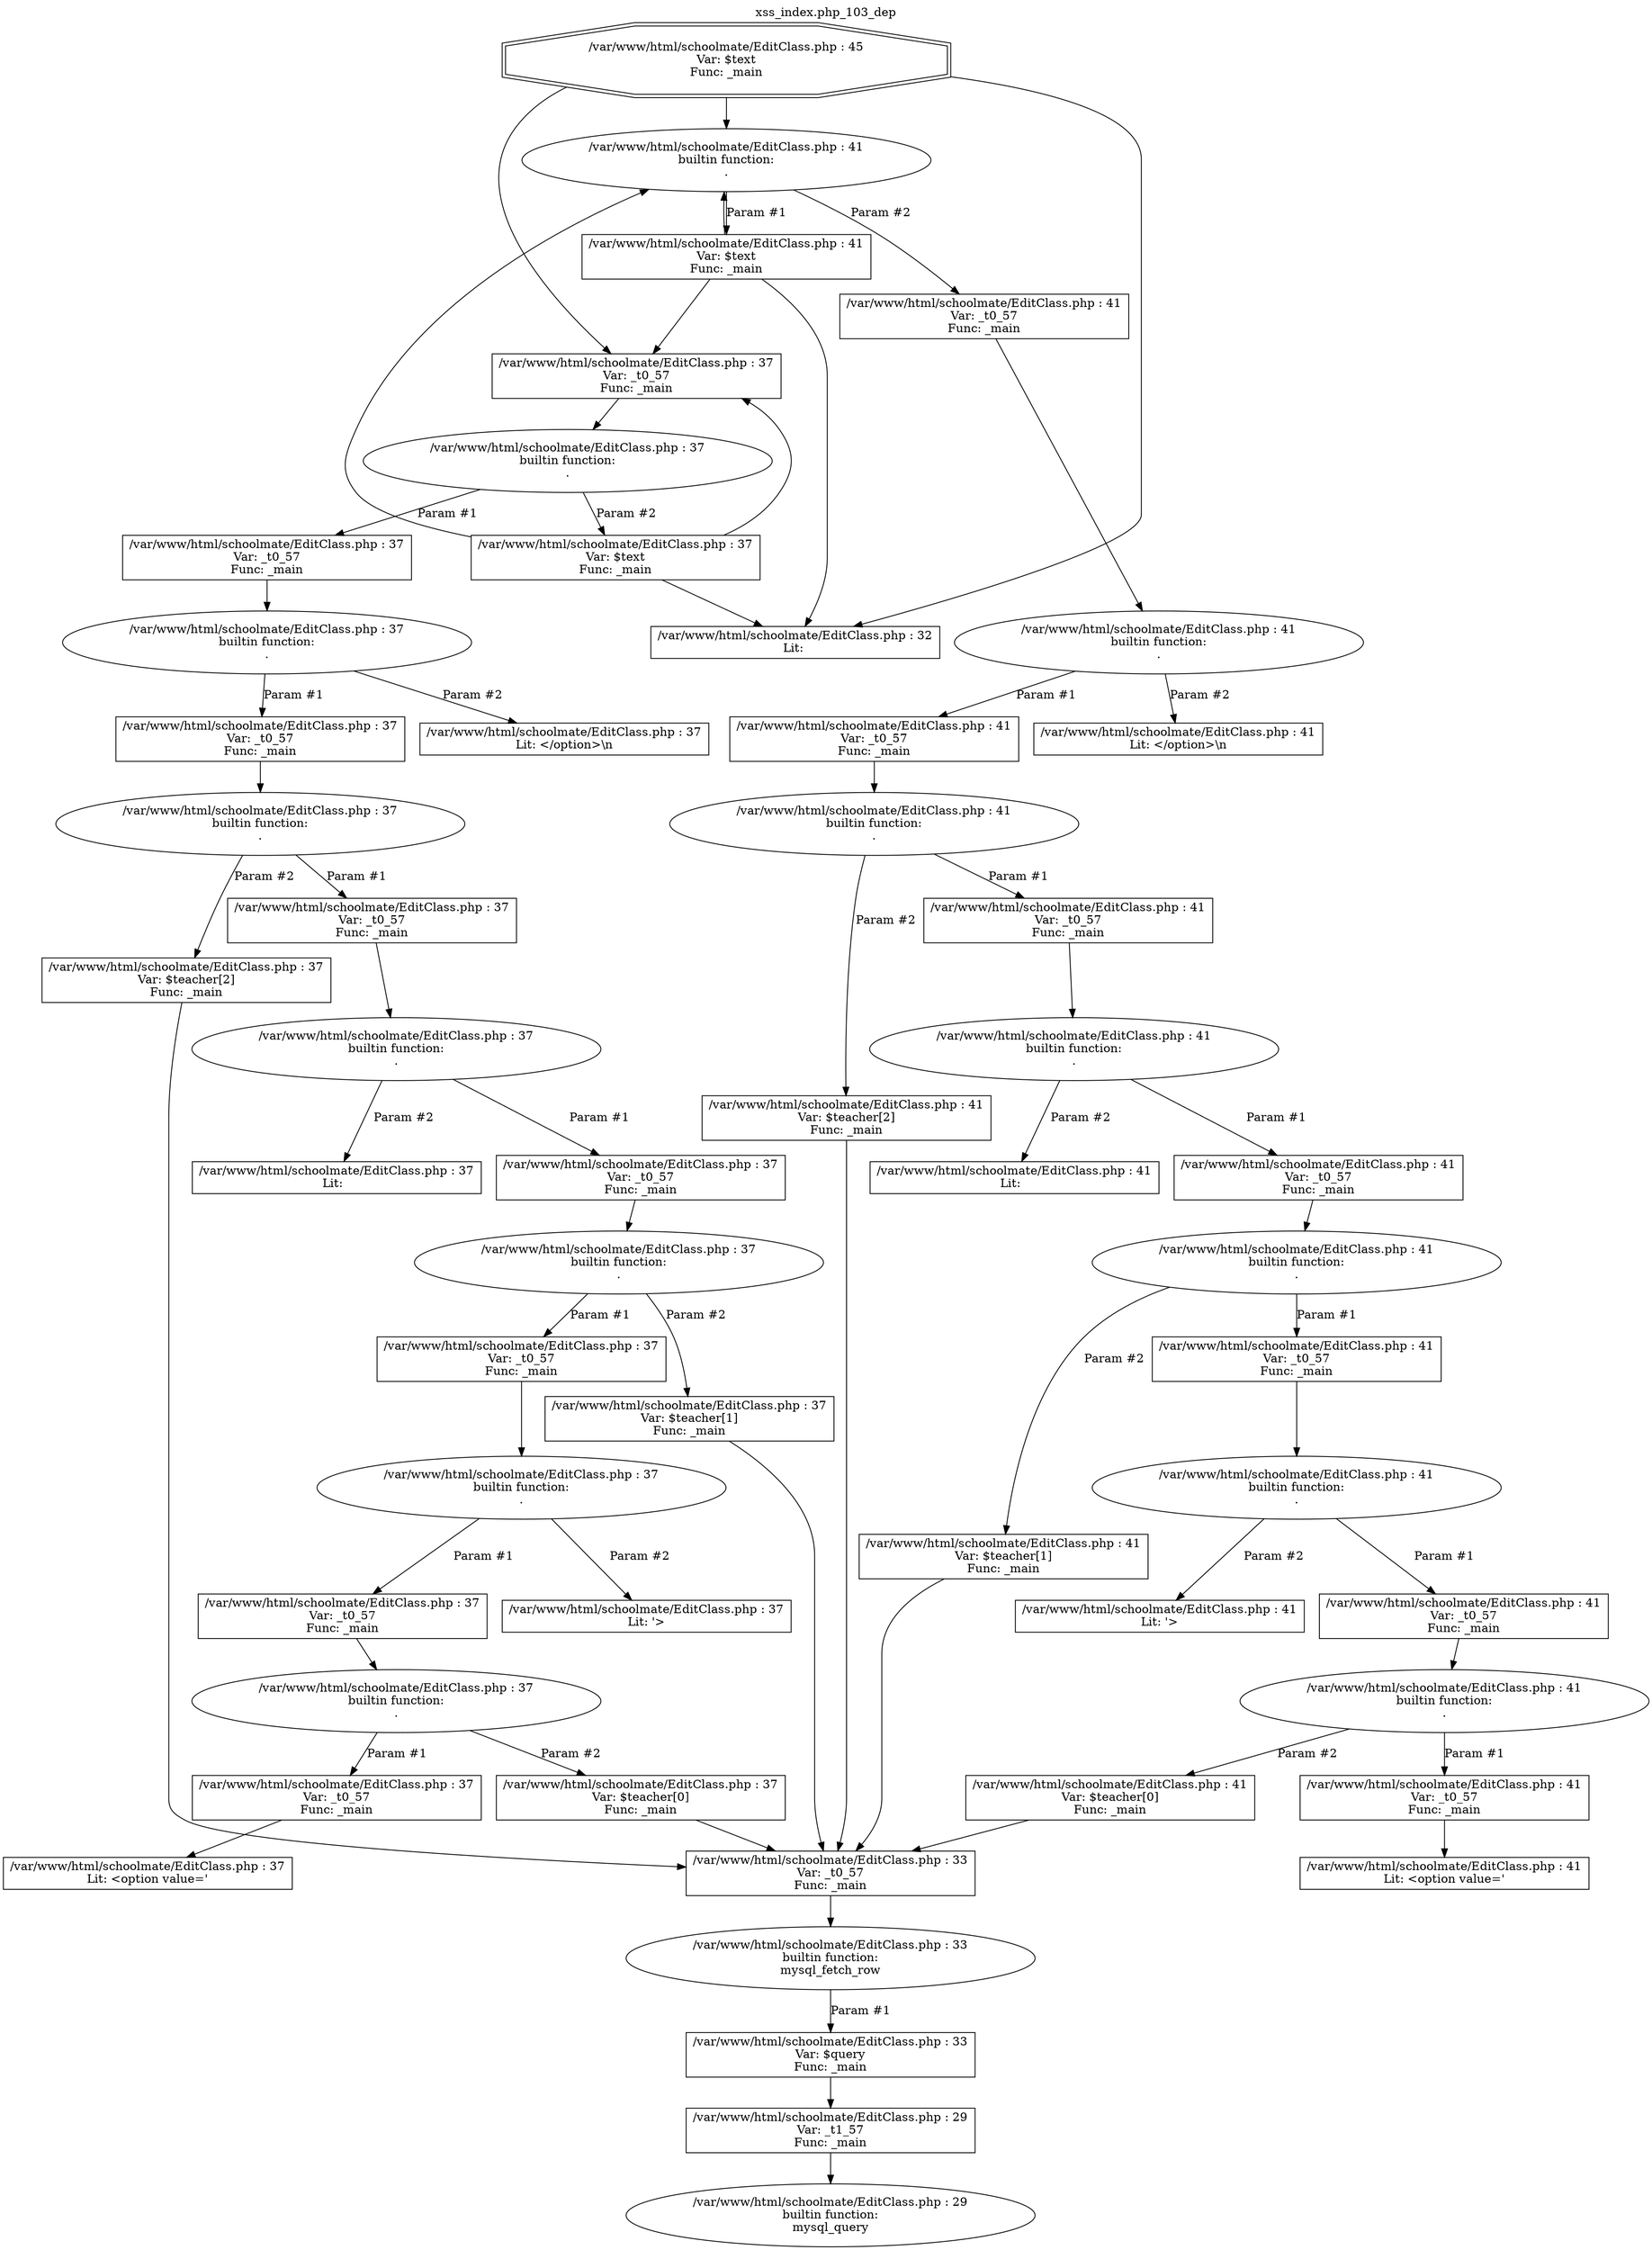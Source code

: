 digraph cfg {
  label="xss_index.php_103_dep";
  labelloc=t;
  n1 [shape=doubleoctagon, label="/var/www/html/schoolmate/EditClass.php : 45\nVar: $text\nFunc: _main\n"];
  n2 [shape=ellipse, label="/var/www/html/schoolmate/EditClass.php : 41\nbuiltin function:\n.\n"];
  n3 [shape=box, label="/var/www/html/schoolmate/EditClass.php : 41\nVar: $text\nFunc: _main\n"];
  n4 [shape=box, label="/var/www/html/schoolmate/EditClass.php : 37\nVar: _t0_57\nFunc: _main\n"];
  n5 [shape=ellipse, label="/var/www/html/schoolmate/EditClass.php : 37\nbuiltin function:\n.\n"];
  n6 [shape=box, label="/var/www/html/schoolmate/EditClass.php : 37\nVar: _t0_57\nFunc: _main\n"];
  n7 [shape=ellipse, label="/var/www/html/schoolmate/EditClass.php : 37\nbuiltin function:\n.\n"];
  n8 [shape=box, label="/var/www/html/schoolmate/EditClass.php : 37\nVar: _t0_57\nFunc: _main\n"];
  n9 [shape=ellipse, label="/var/www/html/schoolmate/EditClass.php : 37\nbuiltin function:\n.\n"];
  n10 [shape=box, label="/var/www/html/schoolmate/EditClass.php : 37\nVar: _t0_57\nFunc: _main\n"];
  n11 [shape=ellipse, label="/var/www/html/schoolmate/EditClass.php : 37\nbuiltin function:\n.\n"];
  n12 [shape=box, label="/var/www/html/schoolmate/EditClass.php : 37\nVar: _t0_57\nFunc: _main\n"];
  n13 [shape=ellipse, label="/var/www/html/schoolmate/EditClass.php : 37\nbuiltin function:\n.\n"];
  n14 [shape=box, label="/var/www/html/schoolmate/EditClass.php : 37\nVar: _t0_57\nFunc: _main\n"];
  n15 [shape=ellipse, label="/var/www/html/schoolmate/EditClass.php : 37\nbuiltin function:\n.\n"];
  n16 [shape=box, label="/var/www/html/schoolmate/EditClass.php : 37\nVar: _t0_57\nFunc: _main\n"];
  n17 [shape=ellipse, label="/var/www/html/schoolmate/EditClass.php : 37\nbuiltin function:\n.\n"];
  n18 [shape=box, label="/var/www/html/schoolmate/EditClass.php : 37\nVar: _t0_57\nFunc: _main\n"];
  n19 [shape=box, label="/var/www/html/schoolmate/EditClass.php : 37\nLit: <option value='\n"];
  n20 [shape=box, label="/var/www/html/schoolmate/EditClass.php : 37\nVar: $teacher[0]\nFunc: _main\n"];
  n21 [shape=box, label="/var/www/html/schoolmate/EditClass.php : 33\nVar: _t0_57\nFunc: _main\n"];
  n22 [shape=ellipse, label="/var/www/html/schoolmate/EditClass.php : 33\nbuiltin function:\nmysql_fetch_row\n"];
  n23 [shape=box, label="/var/www/html/schoolmate/EditClass.php : 33\nVar: $query\nFunc: _main\n"];
  n24 [shape=box, label="/var/www/html/schoolmate/EditClass.php : 29\nVar: _t1_57\nFunc: _main\n"];
  n25 [shape=ellipse, label="/var/www/html/schoolmate/EditClass.php : 29\nbuiltin function:\nmysql_query\n"];
  n26 [shape=box, label="/var/www/html/schoolmate/EditClass.php : 37\nLit: '>\n"];
  n27 [shape=box, label="/var/www/html/schoolmate/EditClass.php : 37\nVar: $teacher[1]\nFunc: _main\n"];
  n28 [shape=box, label="/var/www/html/schoolmate/EditClass.php : 37\nLit:  \n"];
  n29 [shape=box, label="/var/www/html/schoolmate/EditClass.php : 37\nVar: $teacher[2]\nFunc: _main\n"];
  n30 [shape=box, label="/var/www/html/schoolmate/EditClass.php : 37\nLit: </option>\\n\n"];
  n31 [shape=box, label="/var/www/html/schoolmate/EditClass.php : 37\nVar: $text\nFunc: _main\n"];
  n32 [shape=box, label="/var/www/html/schoolmate/EditClass.php : 32\nLit: \n"];
  n33 [shape=box, label="/var/www/html/schoolmate/EditClass.php : 41\nVar: _t0_57\nFunc: _main\n"];
  n34 [shape=ellipse, label="/var/www/html/schoolmate/EditClass.php : 41\nbuiltin function:\n.\n"];
  n35 [shape=box, label="/var/www/html/schoolmate/EditClass.php : 41\nVar: _t0_57\nFunc: _main\n"];
  n36 [shape=ellipse, label="/var/www/html/schoolmate/EditClass.php : 41\nbuiltin function:\n.\n"];
  n37 [shape=box, label="/var/www/html/schoolmate/EditClass.php : 41\nVar: _t0_57\nFunc: _main\n"];
  n38 [shape=ellipse, label="/var/www/html/schoolmate/EditClass.php : 41\nbuiltin function:\n.\n"];
  n39 [shape=box, label="/var/www/html/schoolmate/EditClass.php : 41\nVar: _t0_57\nFunc: _main\n"];
  n40 [shape=ellipse, label="/var/www/html/schoolmate/EditClass.php : 41\nbuiltin function:\n.\n"];
  n41 [shape=box, label="/var/www/html/schoolmate/EditClass.php : 41\nVar: _t0_57\nFunc: _main\n"];
  n42 [shape=ellipse, label="/var/www/html/schoolmate/EditClass.php : 41\nbuiltin function:\n.\n"];
  n43 [shape=box, label="/var/www/html/schoolmate/EditClass.php : 41\nVar: _t0_57\nFunc: _main\n"];
  n44 [shape=ellipse, label="/var/www/html/schoolmate/EditClass.php : 41\nbuiltin function:\n.\n"];
  n45 [shape=box, label="/var/www/html/schoolmate/EditClass.php : 41\nVar: _t0_57\nFunc: _main\n"];
  n46 [shape=box, label="/var/www/html/schoolmate/EditClass.php : 41\nLit: <option value='\n"];
  n47 [shape=box, label="/var/www/html/schoolmate/EditClass.php : 41\nVar: $teacher[0]\nFunc: _main\n"];
  n48 [shape=box, label="/var/www/html/schoolmate/EditClass.php : 41\nLit: '>\n"];
  n49 [shape=box, label="/var/www/html/schoolmate/EditClass.php : 41\nVar: $teacher[1]\nFunc: _main\n"];
  n50 [shape=box, label="/var/www/html/schoolmate/EditClass.php : 41\nLit:  \n"];
  n51 [shape=box, label="/var/www/html/schoolmate/EditClass.php : 41\nVar: $teacher[2]\nFunc: _main\n"];
  n52 [shape=box, label="/var/www/html/schoolmate/EditClass.php : 41\nLit: </option>\\n\n"];
  n1 -> n2;
  n1 -> n4;
  n1 -> n32;
  n3 -> n2;
  n3 -> n4;
  n3 -> n32;
  n4 -> n5;
  n6 -> n7;
  n8 -> n9;
  n10 -> n11;
  n12 -> n13;
  n14 -> n15;
  n16 -> n17;
  n18 -> n19;
  n17 -> n18[label="Param #1"];
  n17 -> n20[label="Param #2"];
  n21 -> n22;
  n24 -> n25;
  n23 -> n24;
  n22 -> n23[label="Param #1"];
  n20 -> n21;
  n15 -> n16[label="Param #1"];
  n15 -> n26[label="Param #2"];
  n13 -> n14[label="Param #1"];
  n13 -> n27[label="Param #2"];
  n27 -> n21;
  n11 -> n12[label="Param #1"];
  n11 -> n28[label="Param #2"];
  n9 -> n10[label="Param #1"];
  n9 -> n29[label="Param #2"];
  n29 -> n21;
  n7 -> n8[label="Param #1"];
  n7 -> n30[label="Param #2"];
  n5 -> n6[label="Param #1"];
  n5 -> n31[label="Param #2"];
  n31 -> n2;
  n31 -> n4;
  n31 -> n32;
  n2 -> n3[label="Param #1"];
  n2 -> n33[label="Param #2"];
  n33 -> n34;
  n35 -> n36;
  n37 -> n38;
  n39 -> n40;
  n41 -> n42;
  n43 -> n44;
  n45 -> n46;
  n44 -> n45[label="Param #1"];
  n44 -> n47[label="Param #2"];
  n47 -> n21;
  n42 -> n43[label="Param #1"];
  n42 -> n48[label="Param #2"];
  n40 -> n41[label="Param #1"];
  n40 -> n49[label="Param #2"];
  n49 -> n21;
  n38 -> n39[label="Param #1"];
  n38 -> n50[label="Param #2"];
  n36 -> n37[label="Param #1"];
  n36 -> n51[label="Param #2"];
  n51 -> n21;
  n34 -> n35[label="Param #1"];
  n34 -> n52[label="Param #2"];
}
